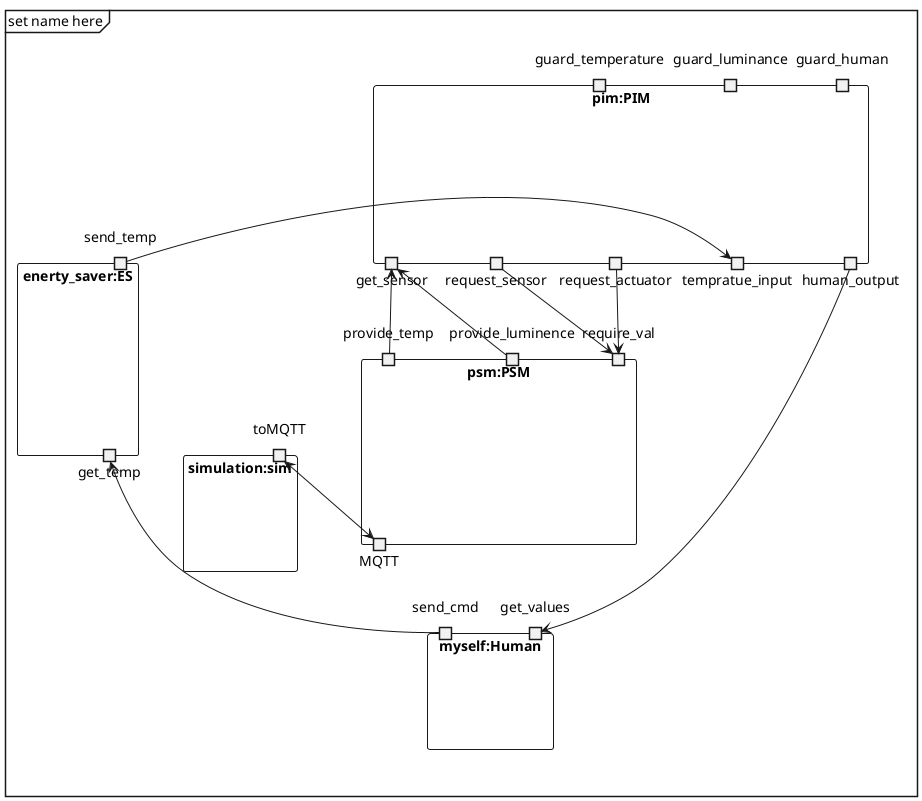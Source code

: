 @startuml X3D2_MQTT_SIM
mainframe set name here

'HUMAN
rectangle myself:Human {
    port send_cmd
    
    portin get_values
}

'PIM
rectangle pim:PIM {
    portout get_sensor
    portout request_sensor
    portout request_actuator
    portout tempratue_input
    portout human_output

    'guards
    port guard_temperature
    port guard_luminance
    port guard_human
}

'PSM
rectangle psm:PSM {
    portin provide_temp
    portin provide_luminence
    portin require_val
    portin require_val

    portout MQTT
}

'SIM
rectangle simulation:sim {
    port toMQTT
}

'energy saver
rectangle enerty_saver:ES {
    portin send_temp

    portout get_temp
}
 
provide_temp --> get_sensor
provide_luminence --> get_sensor

send_cmd --> get_temp
send_temp -> tempratue_input
 
request_sensor --> require_val
request_actuator --> require_val
human_output -----> get_values
 
toMQTT <--> MQTT
@enduml